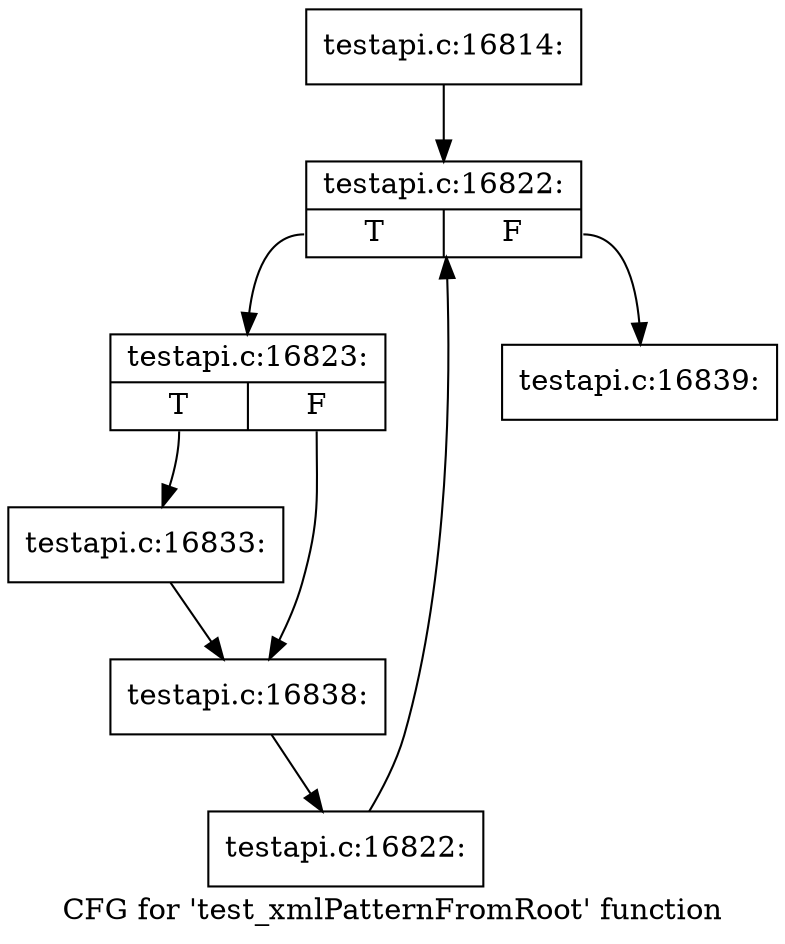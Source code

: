 digraph "CFG for 'test_xmlPatternFromRoot' function" {
	label="CFG for 'test_xmlPatternFromRoot' function";

	Node0x4992140 [shape=record,label="{testapi.c:16814:}"];
	Node0x4992140 -> Node0x49b3fd0;
	Node0x49b3fd0 [shape=record,label="{testapi.c:16822:|{<s0>T|<s1>F}}"];
	Node0x49b3fd0:s0 -> Node0x49b4210;
	Node0x49b3fd0:s1 -> Node0x49b3f00;
	Node0x49b4210 [shape=record,label="{testapi.c:16823:|{<s0>T|<s1>F}}"];
	Node0x49b4210:s0 -> Node0x49b5210;
	Node0x49b4210:s1 -> Node0x49b5d00;
	Node0x49b5210 [shape=record,label="{testapi.c:16833:}"];
	Node0x49b5210 -> Node0x49b5d00;
	Node0x49b5d00 [shape=record,label="{testapi.c:16838:}"];
	Node0x49b5d00 -> Node0x49b4180;
	Node0x49b4180 [shape=record,label="{testapi.c:16822:}"];
	Node0x49b4180 -> Node0x49b3fd0;
	Node0x49b3f00 [shape=record,label="{testapi.c:16839:}"];
}
